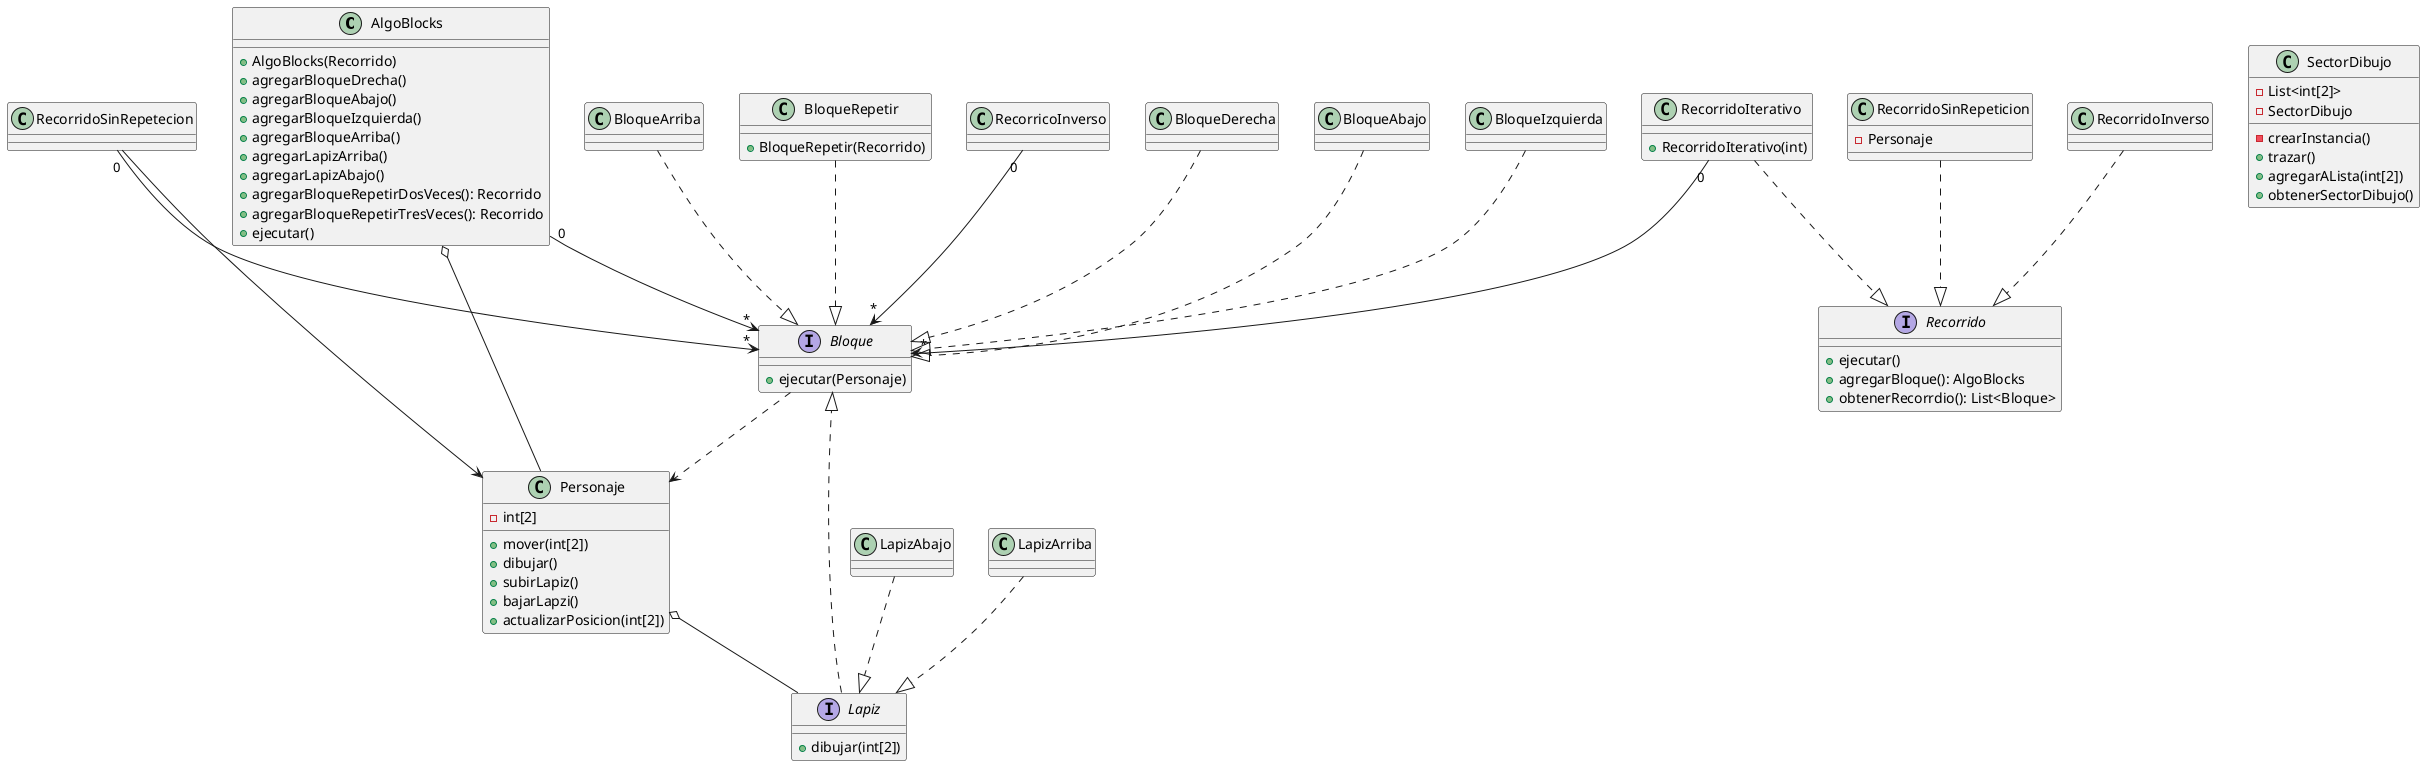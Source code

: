 @startuml
class AlgoBlocks{
    + AlgoBlocks(Recorrido)
    + agregarBloqueDrecha()
    + agregarBloqueAbajo()
    + agregarBloqueIzquierda()
    + agregarBloqueArriba()
    + agregarLapizArriba()
    + agregarLapizAbajo()
    + agregarBloqueRepetirDosVeces(): Recorrido
    + agregarBloqueRepetirTresVeces(): Recorrido
    + ejecutar()
}

interface Bloque{
    + ejecutar(Personaje)
}

interface Lapiz{
    + dibujar(int[2])
}

interface Recorrido{
    + ejecutar()
    + agregarBloque(): AlgoBlocks
    + obtenerRecorrdio(): List<Bloque>
}

class BloqueDerecha{}

class BloqueAbajo{}

class BloqueIzquierda{}

class BloqueArriba{}

class LapizAbajo{}

class LapizArriba{}

class BloqueRepetir{
    + BloqueRepetir(Recorrido)
}

class RecorridoInverso{
}

class RecorridoIterativo{
    + RecorridoIterativo(int)
}

class RecorridoSinRepeticion{
    - Personaje
}

class Personaje{
    - int[2]
    + mover(int[2])
    + dibujar()
    + subirLapiz()
    + bajarLapzi()
    + actualizarPosicion(int[2])
}

class SectorDibujo{
    - List<int[2]>
    - SectorDibujo
    - crearInstancia()
    + trazar()
    + agregarALista(int[2])
    + obtenerSectorDibujo()
}


AlgoBlocks "0"-->"*" Bloque
AlgoBlocks o-- Personaje
Personaje o-- Lapiz
RecorridoInverso ..|> Recorrido
RecorricoInverso "0"-->"*" Bloque
RecorridoIterativo ..|> Recorrido
RecorridoIterativo "0"-->"*" Bloque
RecorridoSinRepeticion ..|> Recorrido
RecorridoSinRepetecion --> Personaje
RecorridoSinRepetecion "0"-->"*" Bloque
Bloque ..> Personaje
Lapiz ..|> Bloque
BloqueDerecha ..|> Bloque
BloqueAbajo ..|> Bloque
BloqueIzquierda ..|> Bloque
BloqueArriba ..|> Bloque
BloqueRepetir ..|> Bloque
LapizAbajo ..|> Lapiz
LapizArriba ..|> Lapiz
@enduml